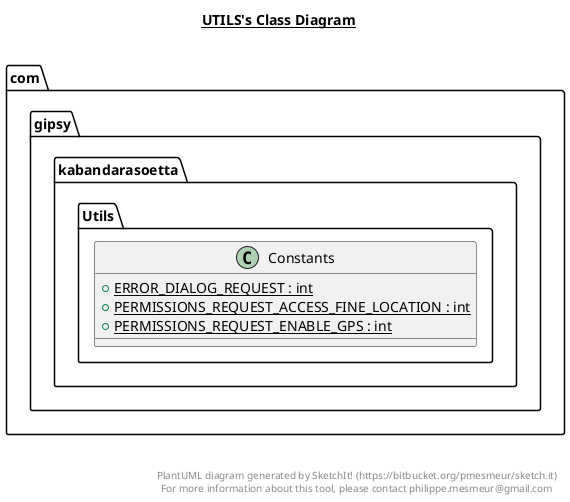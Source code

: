 @startuml

title __UTILS's Class Diagram__\n

  namespace com.gipsy.kabandarasoetta {
    namespace Utils {
      class com.gipsy.kabandarasoetta.Utils.Constants {
          {static} + ERROR_DIALOG_REQUEST : int
          {static} + PERMISSIONS_REQUEST_ACCESS_FINE_LOCATION : int
          {static} + PERMISSIONS_REQUEST_ENABLE_GPS : int
      }
    }
  }
  



right footer


PlantUML diagram generated by SketchIt! (https://bitbucket.org/pmesmeur/sketch.it)
For more information about this tool, please contact philippe.mesmeur@gmail.com
endfooter

@enduml
